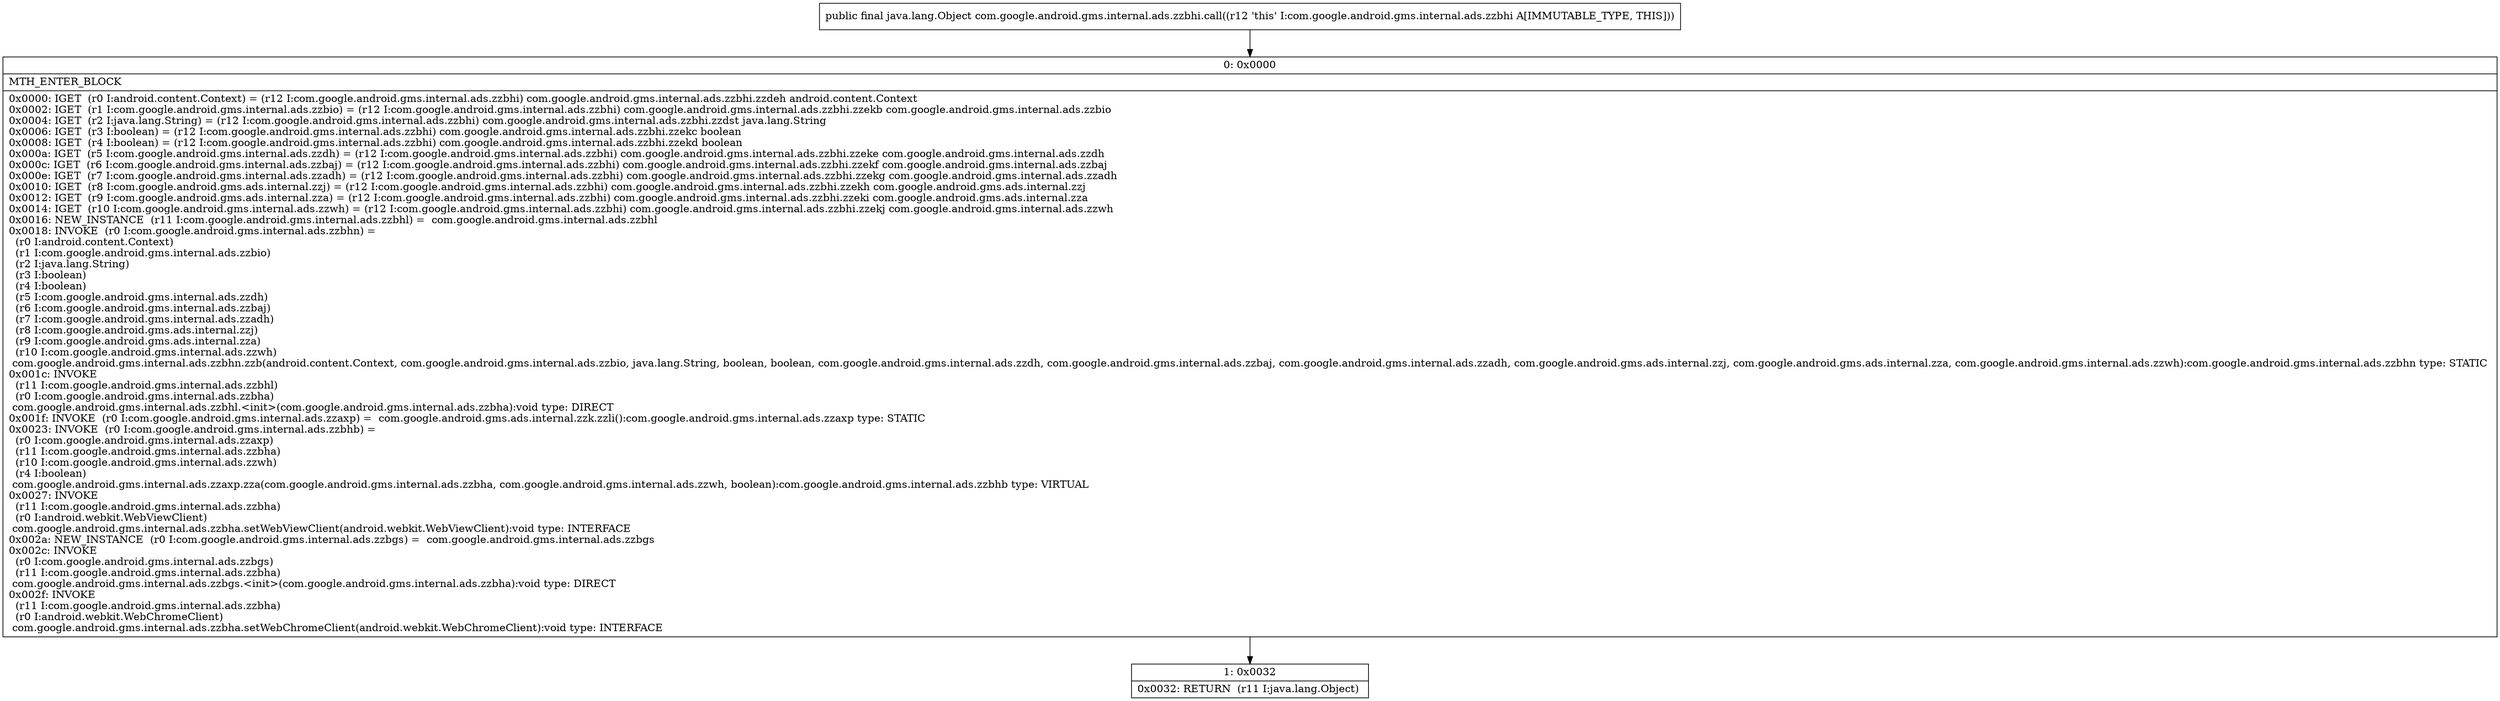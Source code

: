 digraph "CFG forcom.google.android.gms.internal.ads.zzbhi.call()Ljava\/lang\/Object;" {
Node_0 [shape=record,label="{0\:\ 0x0000|MTH_ENTER_BLOCK\l|0x0000: IGET  (r0 I:android.content.Context) = (r12 I:com.google.android.gms.internal.ads.zzbhi) com.google.android.gms.internal.ads.zzbhi.zzdeh android.content.Context \l0x0002: IGET  (r1 I:com.google.android.gms.internal.ads.zzbio) = (r12 I:com.google.android.gms.internal.ads.zzbhi) com.google.android.gms.internal.ads.zzbhi.zzekb com.google.android.gms.internal.ads.zzbio \l0x0004: IGET  (r2 I:java.lang.String) = (r12 I:com.google.android.gms.internal.ads.zzbhi) com.google.android.gms.internal.ads.zzbhi.zzdst java.lang.String \l0x0006: IGET  (r3 I:boolean) = (r12 I:com.google.android.gms.internal.ads.zzbhi) com.google.android.gms.internal.ads.zzbhi.zzekc boolean \l0x0008: IGET  (r4 I:boolean) = (r12 I:com.google.android.gms.internal.ads.zzbhi) com.google.android.gms.internal.ads.zzbhi.zzekd boolean \l0x000a: IGET  (r5 I:com.google.android.gms.internal.ads.zzdh) = (r12 I:com.google.android.gms.internal.ads.zzbhi) com.google.android.gms.internal.ads.zzbhi.zzeke com.google.android.gms.internal.ads.zzdh \l0x000c: IGET  (r6 I:com.google.android.gms.internal.ads.zzbaj) = (r12 I:com.google.android.gms.internal.ads.zzbhi) com.google.android.gms.internal.ads.zzbhi.zzekf com.google.android.gms.internal.ads.zzbaj \l0x000e: IGET  (r7 I:com.google.android.gms.internal.ads.zzadh) = (r12 I:com.google.android.gms.internal.ads.zzbhi) com.google.android.gms.internal.ads.zzbhi.zzekg com.google.android.gms.internal.ads.zzadh \l0x0010: IGET  (r8 I:com.google.android.gms.ads.internal.zzj) = (r12 I:com.google.android.gms.internal.ads.zzbhi) com.google.android.gms.internal.ads.zzbhi.zzekh com.google.android.gms.ads.internal.zzj \l0x0012: IGET  (r9 I:com.google.android.gms.ads.internal.zza) = (r12 I:com.google.android.gms.internal.ads.zzbhi) com.google.android.gms.internal.ads.zzbhi.zzeki com.google.android.gms.ads.internal.zza \l0x0014: IGET  (r10 I:com.google.android.gms.internal.ads.zzwh) = (r12 I:com.google.android.gms.internal.ads.zzbhi) com.google.android.gms.internal.ads.zzbhi.zzekj com.google.android.gms.internal.ads.zzwh \l0x0016: NEW_INSTANCE  (r11 I:com.google.android.gms.internal.ads.zzbhl) =  com.google.android.gms.internal.ads.zzbhl \l0x0018: INVOKE  (r0 I:com.google.android.gms.internal.ads.zzbhn) = \l  (r0 I:android.content.Context)\l  (r1 I:com.google.android.gms.internal.ads.zzbio)\l  (r2 I:java.lang.String)\l  (r3 I:boolean)\l  (r4 I:boolean)\l  (r5 I:com.google.android.gms.internal.ads.zzdh)\l  (r6 I:com.google.android.gms.internal.ads.zzbaj)\l  (r7 I:com.google.android.gms.internal.ads.zzadh)\l  (r8 I:com.google.android.gms.ads.internal.zzj)\l  (r9 I:com.google.android.gms.ads.internal.zza)\l  (r10 I:com.google.android.gms.internal.ads.zzwh)\l com.google.android.gms.internal.ads.zzbhn.zzb(android.content.Context, com.google.android.gms.internal.ads.zzbio, java.lang.String, boolean, boolean, com.google.android.gms.internal.ads.zzdh, com.google.android.gms.internal.ads.zzbaj, com.google.android.gms.internal.ads.zzadh, com.google.android.gms.ads.internal.zzj, com.google.android.gms.ads.internal.zza, com.google.android.gms.internal.ads.zzwh):com.google.android.gms.internal.ads.zzbhn type: STATIC \l0x001c: INVOKE  \l  (r11 I:com.google.android.gms.internal.ads.zzbhl)\l  (r0 I:com.google.android.gms.internal.ads.zzbha)\l com.google.android.gms.internal.ads.zzbhl.\<init\>(com.google.android.gms.internal.ads.zzbha):void type: DIRECT \l0x001f: INVOKE  (r0 I:com.google.android.gms.internal.ads.zzaxp) =  com.google.android.gms.ads.internal.zzk.zzli():com.google.android.gms.internal.ads.zzaxp type: STATIC \l0x0023: INVOKE  (r0 I:com.google.android.gms.internal.ads.zzbhb) = \l  (r0 I:com.google.android.gms.internal.ads.zzaxp)\l  (r11 I:com.google.android.gms.internal.ads.zzbha)\l  (r10 I:com.google.android.gms.internal.ads.zzwh)\l  (r4 I:boolean)\l com.google.android.gms.internal.ads.zzaxp.zza(com.google.android.gms.internal.ads.zzbha, com.google.android.gms.internal.ads.zzwh, boolean):com.google.android.gms.internal.ads.zzbhb type: VIRTUAL \l0x0027: INVOKE  \l  (r11 I:com.google.android.gms.internal.ads.zzbha)\l  (r0 I:android.webkit.WebViewClient)\l com.google.android.gms.internal.ads.zzbha.setWebViewClient(android.webkit.WebViewClient):void type: INTERFACE \l0x002a: NEW_INSTANCE  (r0 I:com.google.android.gms.internal.ads.zzbgs) =  com.google.android.gms.internal.ads.zzbgs \l0x002c: INVOKE  \l  (r0 I:com.google.android.gms.internal.ads.zzbgs)\l  (r11 I:com.google.android.gms.internal.ads.zzbha)\l com.google.android.gms.internal.ads.zzbgs.\<init\>(com.google.android.gms.internal.ads.zzbha):void type: DIRECT \l0x002f: INVOKE  \l  (r11 I:com.google.android.gms.internal.ads.zzbha)\l  (r0 I:android.webkit.WebChromeClient)\l com.google.android.gms.internal.ads.zzbha.setWebChromeClient(android.webkit.WebChromeClient):void type: INTERFACE \l}"];
Node_1 [shape=record,label="{1\:\ 0x0032|0x0032: RETURN  (r11 I:java.lang.Object) \l}"];
MethodNode[shape=record,label="{public final java.lang.Object com.google.android.gms.internal.ads.zzbhi.call((r12 'this' I:com.google.android.gms.internal.ads.zzbhi A[IMMUTABLE_TYPE, THIS])) }"];
MethodNode -> Node_0;
Node_0 -> Node_1;
}

